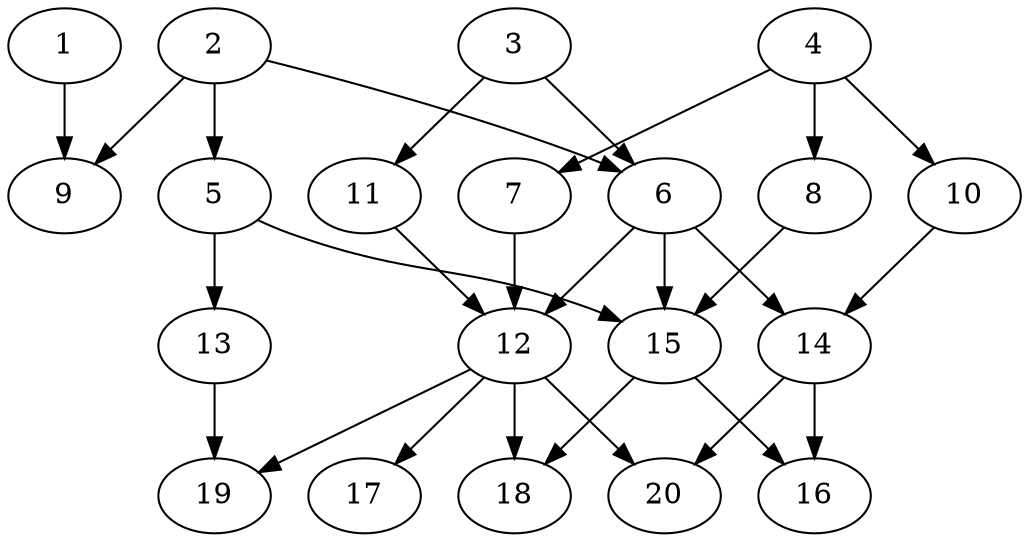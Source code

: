 // DAG automatically generated by daggen at Wed Jul 24 22:02:40 2019
// ./daggen --dot -n 20 --ccr 0.3 --fat 0.6 --regular 0.5 --density 0.5 --mindata 5242880 --maxdata 52428800 
digraph G {
  1 [size="66556587", alpha="0.10", expect_size="19966976"] 
  1 -> 9 [size ="19966976"]
  2 [size="127522133", alpha="0.15", expect_size="38256640"] 
  2 -> 5 [size ="38256640"]
  2 -> 6 [size ="38256640"]
  2 -> 9 [size ="38256640"]
  3 [size="53828267", alpha="0.01", expect_size="16148480"] 
  3 -> 6 [size ="16148480"]
  3 -> 11 [size ="16148480"]
  4 [size="65133227", alpha="0.11", expect_size="19539968"] 
  4 -> 7 [size ="19539968"]
  4 -> 8 [size ="19539968"]
  4 -> 10 [size ="19539968"]
  5 [size="150135467", alpha="0.08", expect_size="45040640"] 
  5 -> 13 [size ="45040640"]
  5 -> 15 [size ="45040640"]
  6 [size="147742720", alpha="0.16", expect_size="44322816"] 
  6 -> 12 [size ="44322816"]
  6 -> 14 [size ="44322816"]
  6 -> 15 [size ="44322816"]
  7 [size="47817387", alpha="0.12", expect_size="14345216"] 
  7 -> 12 [size ="14345216"]
  8 [size="84043093", alpha="0.06", expect_size="25212928"] 
  8 -> 15 [size ="25212928"]
  9 [size="140530347", alpha="0.18", expect_size="42159104"] 
  10 [size="29818880", alpha="0.04", expect_size="8945664"] 
  10 -> 14 [size ="8945664"]
  11 [size="124781227", alpha="0.10", expect_size="37434368"] 
  11 -> 12 [size ="37434368"]
  12 [size="42294613", alpha="0.13", expect_size="12688384"] 
  12 -> 17 [size ="12688384"]
  12 -> 18 [size ="12688384"]
  12 -> 19 [size ="12688384"]
  12 -> 20 [size ="12688384"]
  13 [size="158477653", alpha="0.15", expect_size="47543296"] 
  13 -> 19 [size ="47543296"]
  14 [size="169451520", alpha="0.15", expect_size="50835456"] 
  14 -> 16 [size ="50835456"]
  14 -> 20 [size ="50835456"]
  15 [size="96314027", alpha="0.00", expect_size="28894208"] 
  15 -> 16 [size ="28894208"]
  15 -> 18 [size ="28894208"]
  16 [size="161112747", alpha="0.09", expect_size="48333824"] 
  17 [size="132181333", alpha="0.10", expect_size="39654400"] 
  18 [size="68113067", alpha="0.01", expect_size="20433920"] 
  19 [size="113111040", alpha="0.07", expect_size="33933312"] 
  20 [size="100461227", alpha="0.07", expect_size="30138368"] 
}
